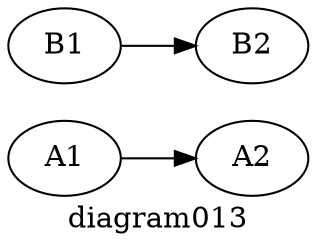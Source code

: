 digraph G {
    graph [
        label="diagram013",
        rankdir=LR
    ];
    A1 -> A2;
    B1 -> B2;
}